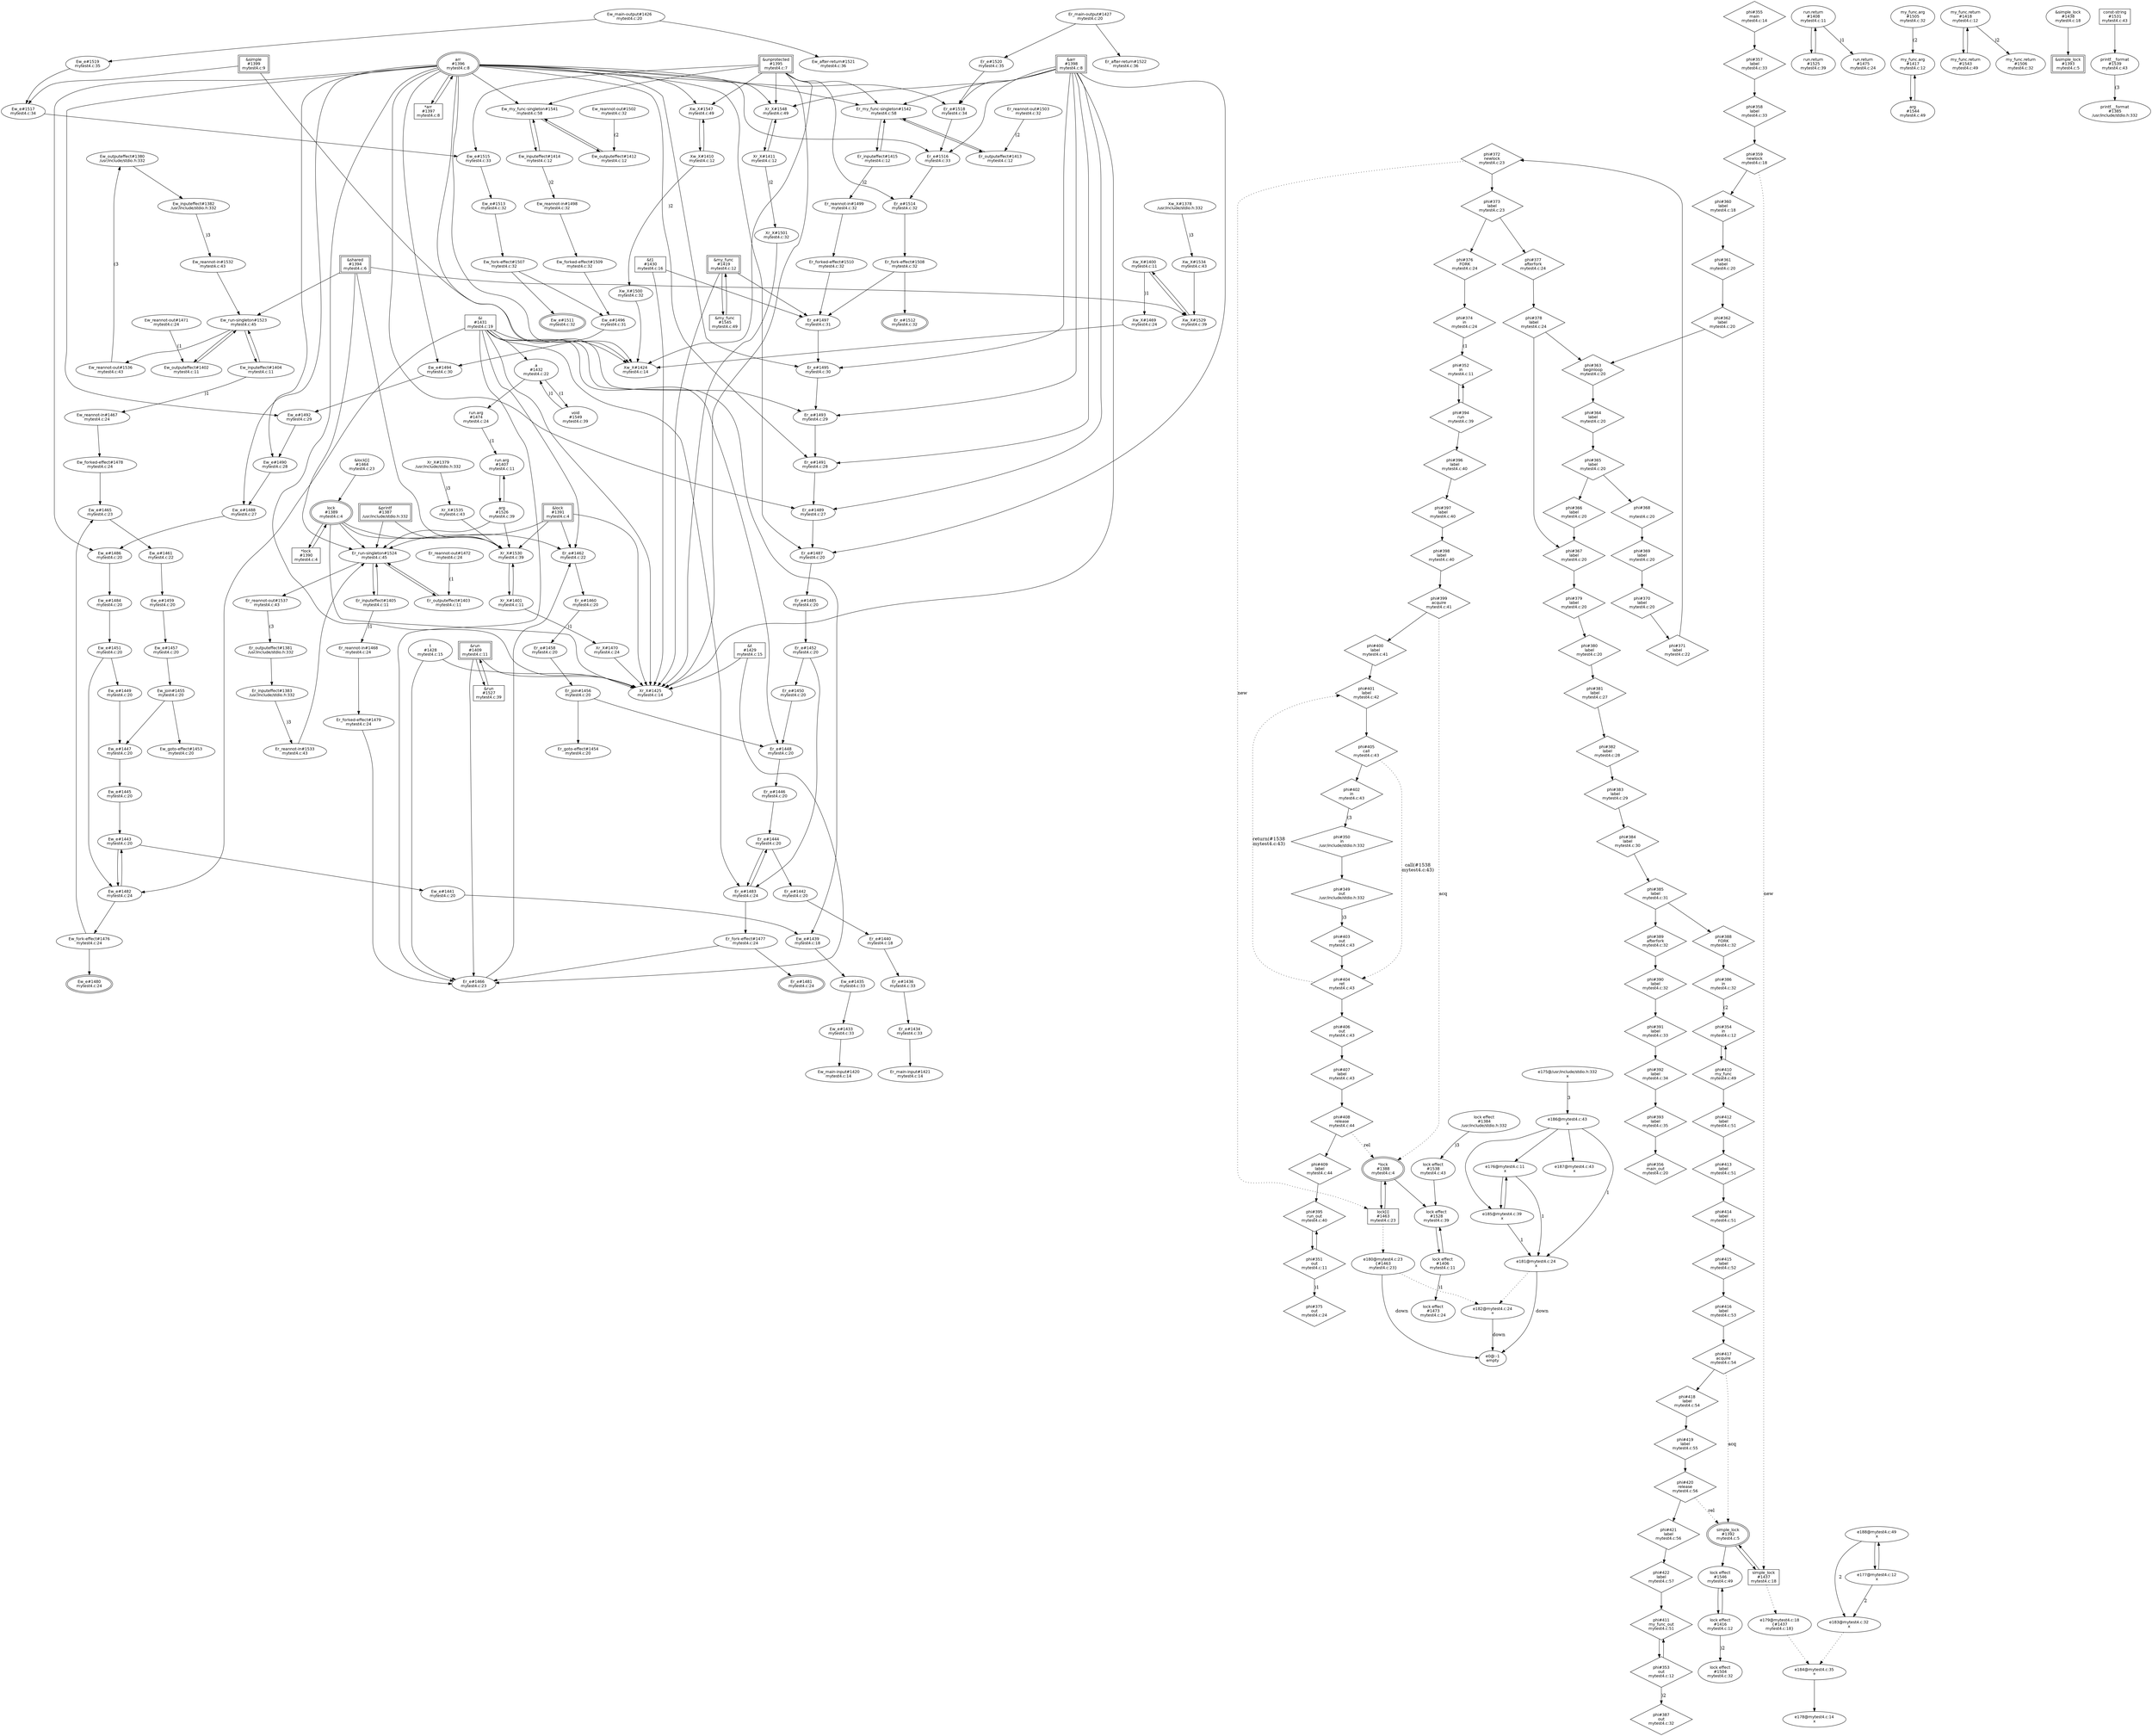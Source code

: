 digraph "solved constraints" {
node [fontname="Helvetica",fontsize=12];
"Ew_outputeffect#1380\n/usr/include/stdio.h:332" -> "Ew_inputeffect#1382\n/usr/include/stdio.h:332";
"Er_outputeffect#1381\n/usr/include/stdio.h:332" -> "Er_inputeffect#1383\n/usr/include/stdio.h:332";
"#1387\n/usr/include/stdio.h:332" -> "Er_run-singleton#1524\nmytest4.c:45";
"#1387\n/usr/include/stdio.h:332" -> "Xr_X#1530\nmytest4.c:39";
"#1388\nmytest4.c:4" -> "#1463\nmytest4.c:23";
"#1388\nmytest4.c:4" -> "#1528\nmytest4.c:39";
"#1389\nmytest4.c:4" -> "#1390\nmytest4.c:4";
"#1389\nmytest4.c:4" -> "Xr_X#1425\nmytest4.c:14";
"#1389\nmytest4.c:4" -> "Er_e#1462\nmytest4.c:22";
"#1389\nmytest4.c:4" -> "Er_run-singleton#1524\nmytest4.c:45";
"#1389\nmytest4.c:4" -> "Xr_X#1530\nmytest4.c:39";
"#1390\nmytest4.c:4" -> "#1389\nmytest4.c:4";
"#1391\nmytest4.c:4" -> "Xr_X#1425\nmytest4.c:14";
"#1391\nmytest4.c:4" -> "Er_e#1462\nmytest4.c:22";
"#1391\nmytest4.c:4" -> "Er_run-singleton#1524\nmytest4.c:45";
"#1391\nmytest4.c:4" -> "Xr_X#1530\nmytest4.c:39";
"#1392\nmytest4.c:5" -> "#1437\nmytest4.c:18";
"#1392\nmytest4.c:5" -> "#1546\nmytest4.c:49";
"#1394\nmytest4.c:6" -> "Ew_run-singleton#1523\nmytest4.c:45";
"#1394\nmytest4.c:6" -> "Er_run-singleton#1524\nmytest4.c:45";
"#1394\nmytest4.c:6" -> "Xw_X#1529\nmytest4.c:39";
"#1394\nmytest4.c:6" -> "Xr_X#1530\nmytest4.c:39";
"#1395\nmytest4.c:7" -> "Xw_X#1424\nmytest4.c:14";
"#1395\nmytest4.c:7" -> "Xr_X#1425\nmytest4.c:14";
"#1395\nmytest4.c:7" -> "Er_e#1514\nmytest4.c:32";
"#1395\nmytest4.c:7" -> "Ew_e#1515\nmytest4.c:33";
"#1395\nmytest4.c:7" -> "Ew_my_func-singleton#1541\nmytest4.c:58";
"#1395\nmytest4.c:7" -> "Er_my_func-singleton#1542\nmytest4.c:58";
"#1395\nmytest4.c:7" -> "Xw_X#1547\nmytest4.c:49";
"#1395\nmytest4.c:7" -> "Xr_X#1548\nmytest4.c:49";
"#1396\nmytest4.c:8" -> "#1397\nmytest4.c:8";
"#1396\nmytest4.c:8" -> "Xw_X#1424\nmytest4.c:14";
"#1396\nmytest4.c:8" -> "Xr_X#1425\nmytest4.c:14";
"#1396\nmytest4.c:8" -> "Ew_e#1486\nmytest4.c:20";
"#1396\nmytest4.c:8" -> "Er_e#1487\nmytest4.c:20";
"#1396\nmytest4.c:8" -> "Ew_e#1488\nmytest4.c:27";
"#1396\nmytest4.c:8" -> "Er_e#1489\nmytest4.c:27";
"#1396\nmytest4.c:8" -> "Ew_e#1490\nmytest4.c:28";
"#1396\nmytest4.c:8" -> "Er_e#1491\nmytest4.c:28";
"#1396\nmytest4.c:8" -> "Ew_e#1492\nmytest4.c:29";
"#1396\nmytest4.c:8" -> "Er_e#1493\nmytest4.c:29";
"#1396\nmytest4.c:8" -> "Ew_e#1494\nmytest4.c:30";
"#1396\nmytest4.c:8" -> "Er_e#1495\nmytest4.c:30";
"#1396\nmytest4.c:8" -> "Er_e#1516\nmytest4.c:33";
"#1396\nmytest4.c:8" -> "Er_e#1518\nmytest4.c:34";
"#1396\nmytest4.c:8" -> "Ew_my_func-singleton#1541\nmytest4.c:58";
"#1396\nmytest4.c:8" -> "Er_my_func-singleton#1542\nmytest4.c:58";
"#1396\nmytest4.c:8" -> "Xw_X#1547\nmytest4.c:49";
"#1396\nmytest4.c:8" -> "Xr_X#1548\nmytest4.c:49";
"#1397\nmytest4.c:8" -> "#1396\nmytest4.c:8";
"#1398\nmytest4.c:8" -> "Xr_X#1425\nmytest4.c:14";
"#1398\nmytest4.c:8" -> "Er_e#1487\nmytest4.c:20";
"#1398\nmytest4.c:8" -> "Er_e#1489\nmytest4.c:27";
"#1398\nmytest4.c:8" -> "Er_e#1491\nmytest4.c:28";
"#1398\nmytest4.c:8" -> "Er_e#1493\nmytest4.c:29";
"#1398\nmytest4.c:8" -> "Er_e#1495\nmytest4.c:30";
"#1398\nmytest4.c:8" -> "Er_e#1516\nmytest4.c:33";
"#1398\nmytest4.c:8" -> "Er_e#1518\nmytest4.c:34";
"#1398\nmytest4.c:8" -> "Er_my_func-singleton#1542\nmytest4.c:58";
"#1398\nmytest4.c:8" -> "Xr_X#1548\nmytest4.c:49";
"#1399\nmytest4.c:9" -> "Xw_X#1424\nmytest4.c:14";
"#1399\nmytest4.c:9" -> "Ew_e#1517\nmytest4.c:34";
"Xw_X#1400\nmytest4.c:11" -> "Xw_X#1529\nmytest4.c:39";
"Xr_X#1401\nmytest4.c:11" -> "Xr_X#1530\nmytest4.c:39";
"Ew_outputeffect#1402\nmytest4.c:11" -> "Ew_run-singleton#1523\nmytest4.c:45";
"Er_outputeffect#1403\nmytest4.c:11" -> "Er_run-singleton#1524\nmytest4.c:45";
"Ew_inputeffect#1404\nmytest4.c:11" -> "Ew_run-singleton#1523\nmytest4.c:45";
"Er_inputeffect#1405\nmytest4.c:11" -> "Er_run-singleton#1524\nmytest4.c:45";
"#1406\nmytest4.c:11" -> "#1528\nmytest4.c:39";
"#1407\nmytest4.c:11" -> "#1526\nmytest4.c:39";
"#1408\nmytest4.c:11" -> "#1525\nmytest4.c:39";
"#1409\nmytest4.c:11" -> "Xr_X#1425\nmytest4.c:14";
"#1409\nmytest4.c:11" -> "Er_e#1466\nmytest4.c:23";
"#1409\nmytest4.c:11" -> "#1527\nmytest4.c:39";
"Xw_X#1410\nmytest4.c:12" -> "Xw_X#1547\nmytest4.c:49";
"Xr_X#1411\nmytest4.c:12" -> "Xr_X#1548\nmytest4.c:49";
"Ew_outputeffect#1412\nmytest4.c:12" -> "Ew_my_func-singleton#1541\nmytest4.c:58";
"Er_outputeffect#1413\nmytest4.c:12" -> "Er_my_func-singleton#1542\nmytest4.c:58";
"Ew_inputeffect#1414\nmytest4.c:12" -> "Ew_my_func-singleton#1541\nmytest4.c:58";
"Er_inputeffect#1415\nmytest4.c:12" -> "Er_my_func-singleton#1542\nmytest4.c:58";
"#1416\nmytest4.c:12" -> "#1546\nmytest4.c:49";
"#1417\nmytest4.c:12" -> "#1544\nmytest4.c:49";
"#1418\nmytest4.c:12" -> "#1543\nmytest4.c:49";
"#1419\nmytest4.c:12" -> "Xr_X#1425\nmytest4.c:14";
"#1419\nmytest4.c:12" -> "Er_e#1497\nmytest4.c:31";
"#1419\nmytest4.c:12" -> "#1545\nmytest4.c:49";
"Ew_main-output#1426\nmytest4.c:20" -> "Ew_e#1519\nmytest4.c:35";
"Ew_main-output#1426\nmytest4.c:20" -> "Ew_after-return#1521\nmytest4.c:36";
"Er_main-output#1427\nmytest4.c:20" -> "Er_e#1520\nmytest4.c:35";
"Er_main-output#1427\nmytest4.c:20" -> "Er_after-return#1522\nmytest4.c:36";
"#1428\nmytest4.c:15" -> "Xr_X#1425\nmytest4.c:14";
"#1428\nmytest4.c:15" -> "Er_e#1466\nmytest4.c:23";
"#1429\nmytest4.c:15" -> "Xr_X#1425\nmytest4.c:14";
"#1429\nmytest4.c:15" -> "Er_e#1466\nmytest4.c:23";
"#1430\nmytest4.c:16" -> "Xr_X#1425\nmytest4.c:14";
"#1430\nmytest4.c:16" -> "Er_e#1497\nmytest4.c:31";
"#1431\nmytest4.c:19" -> "Xw_X#1424\nmytest4.c:14";
"#1431\nmytest4.c:19" -> "Xr_X#1425\nmytest4.c:14";
"#1431\nmytest4.c:19" -> "#1432\nmytest4.c:22";
"#1431\nmytest4.c:19" -> "Ew_e#1439\nmytest4.c:18";
"#1431\nmytest4.c:19" -> "Er_e#1448\nmytest4.c:20";
"#1431\nmytest4.c:19" -> "Er_e#1462\nmytest4.c:22";
"#1431\nmytest4.c:19" -> "Er_e#1466\nmytest4.c:23";
"#1431\nmytest4.c:19" -> "Ew_e#1482\nmytest4.c:24";
"#1431\nmytest4.c:19" -> "Er_e#1483\nmytest4.c:24";
"#1432\nmytest4.c:22" -> "#1474\nmytest4.c:24";
"Ew_e#1433\nmytest4.c:33" -> "Ew_main-input#1420\nmytest4.c:14";
"Er_e#1434\nmytest4.c:33" -> "Er_main-input#1421\nmytest4.c:14";
"Ew_e#1435\nmytest4.c:33" -> "Ew_e#1433\nmytest4.c:33";
"Er_e#1436\nmytest4.c:33" -> "Er_e#1434\nmytest4.c:33";
"#1437\nmytest4.c:18" -> "#1392\nmytest4.c:5";
"#1438\nmytest4.c:18" -> "#1393\nmytest4.c:5";
"Ew_e#1439\nmytest4.c:18" -> "Ew_e#1435\nmytest4.c:33";
"Er_e#1440\nmytest4.c:18" -> "Er_e#1436\nmytest4.c:33";
"Ew_e#1441\nmytest4.c:20" -> "Ew_e#1439\nmytest4.c:18";
"Er_e#1442\nmytest4.c:20" -> "Er_e#1440\nmytest4.c:18";
"Ew_e#1443\nmytest4.c:20" -> "Ew_e#1441\nmytest4.c:20";
"Ew_e#1443\nmytest4.c:20" -> "Ew_e#1482\nmytest4.c:24";
"Er_e#1444\nmytest4.c:20" -> "Er_e#1442\nmytest4.c:20";
"Er_e#1444\nmytest4.c:20" -> "Er_e#1483\nmytest4.c:24";
"Ew_e#1445\nmytest4.c:20" -> "Ew_e#1443\nmytest4.c:20";
"Er_e#1446\nmytest4.c:20" -> "Er_e#1444\nmytest4.c:20";
"Ew_e#1447\nmytest4.c:20" -> "Ew_e#1445\nmytest4.c:20";
"Er_e#1448\nmytest4.c:20" -> "Er_e#1446\nmytest4.c:20";
"Ew_e#1449\nmytest4.c:20" -> "Ew_e#1447\nmytest4.c:20";
"Er_e#1450\nmytest4.c:20" -> "Er_e#1448\nmytest4.c:20";
"Ew_e#1451\nmytest4.c:20" -> "Ew_e#1449\nmytest4.c:20";
"Ew_e#1451\nmytest4.c:20" -> "Ew_e#1482\nmytest4.c:24";
"Er_e#1452\nmytest4.c:20" -> "Er_e#1450\nmytest4.c:20";
"Er_e#1452\nmytest4.c:20" -> "Er_e#1483\nmytest4.c:24";
"Ew_join#1455\nmytest4.c:20" -> "Ew_e#1447\nmytest4.c:20";
"Ew_join#1455\nmytest4.c:20" -> "Ew_goto-effect#1453\nmytest4.c:20";
"Er_join#1456\nmytest4.c:20" -> "Er_e#1448\nmytest4.c:20";
"Er_join#1456\nmytest4.c:20" -> "Er_goto-effect#1454\nmytest4.c:20";
"Ew_e#1457\nmytest4.c:20" -> "Ew_join#1455\nmytest4.c:20";
"Er_e#1458\nmytest4.c:20" -> "Er_join#1456\nmytest4.c:20";
"Ew_e#1459\nmytest4.c:20" -> "Ew_e#1457\nmytest4.c:20";
"Er_e#1460\nmytest4.c:20" -> "Er_e#1458\nmytest4.c:20";
"Ew_e#1461\nmytest4.c:22" -> "Ew_e#1459\nmytest4.c:20";
"Er_e#1462\nmytest4.c:22" -> "Er_e#1460\nmytest4.c:20";
"#1463\nmytest4.c:23" -> "#1388\nmytest4.c:4";
"#1464\nmytest4.c:23" -> "#1389\nmytest4.c:4";
"Ew_e#1465\nmytest4.c:23" -> "Ew_e#1461\nmytest4.c:22";
"Er_e#1466\nmytest4.c:23" -> "Er_e#1462\nmytest4.c:22";
"Ew_reannot-in#1467\nmytest4.c:24" -> "Ew_forked-effect#1478\nmytest4.c:24";
"Er_reannot-in#1468\nmytest4.c:24" -> "Er_forked-effect#1479\nmytest4.c:24";
"Xw_X#1469\nmytest4.c:24" -> "Xw_X#1424\nmytest4.c:14";
"Xr_X#1470\nmytest4.c:24" -> "Xr_X#1425\nmytest4.c:14";
"Ew_fork-effect#1476\nmytest4.c:24" -> "Ew_e#1465\nmytest4.c:23";
"Ew_fork-effect#1476\nmytest4.c:24" -> "Ew_e#1480\nmytest4.c:24";
"Er_fork-effect#1477\nmytest4.c:24" -> "Er_e#1466\nmytest4.c:23";
"Er_fork-effect#1477\nmytest4.c:24" -> "Er_e#1481\nmytest4.c:24";
"Ew_forked-effect#1478\nmytest4.c:24" -> "Ew_e#1465\nmytest4.c:23";
"Er_forked-effect#1479\nmytest4.c:24" -> "Er_e#1466\nmytest4.c:23";
"Ew_e#1482\nmytest4.c:24" -> "Ew_e#1443\nmytest4.c:20";
"Ew_e#1482\nmytest4.c:24" -> "Ew_fork-effect#1476\nmytest4.c:24";
"Er_e#1483\nmytest4.c:24" -> "Er_e#1444\nmytest4.c:20";
"Er_e#1483\nmytest4.c:24" -> "Er_fork-effect#1477\nmytest4.c:24";
"Ew_e#1484\nmytest4.c:20" -> "Ew_e#1451\nmytest4.c:20";
"Er_e#1485\nmytest4.c:20" -> "Er_e#1452\nmytest4.c:20";
"Ew_e#1486\nmytest4.c:20" -> "Ew_e#1484\nmytest4.c:20";
"Er_e#1487\nmytest4.c:20" -> "Er_e#1485\nmytest4.c:20";
"Ew_e#1488\nmytest4.c:27" -> "Ew_e#1486\nmytest4.c:20";
"Er_e#1489\nmytest4.c:27" -> "Er_e#1487\nmytest4.c:20";
"Ew_e#1490\nmytest4.c:28" -> "Ew_e#1488\nmytest4.c:27";
"Er_e#1491\nmytest4.c:28" -> "Er_e#1489\nmytest4.c:27";
"Ew_e#1492\nmytest4.c:29" -> "Ew_e#1490\nmytest4.c:28";
"Er_e#1493\nmytest4.c:29" -> "Er_e#1491\nmytest4.c:28";
"Ew_e#1494\nmytest4.c:30" -> "Ew_e#1492\nmytest4.c:29";
"Er_e#1495\nmytest4.c:30" -> "Er_e#1493\nmytest4.c:29";
"Ew_e#1496\nmytest4.c:31" -> "Ew_e#1494\nmytest4.c:30";
"Er_e#1497\nmytest4.c:31" -> "Er_e#1495\nmytest4.c:30";
"Ew_reannot-in#1498\nmytest4.c:32" -> "Ew_forked-effect#1509\nmytest4.c:32";
"Er_reannot-in#1499\nmytest4.c:32" -> "Er_forked-effect#1510\nmytest4.c:32";
"Xw_X#1500\nmytest4.c:32" -> "Xw_X#1424\nmytest4.c:14";
"Xr_X#1501\nmytest4.c:32" -> "Xr_X#1425\nmytest4.c:14";
"Ew_fork-effect#1507\nmytest4.c:32" -> "Ew_e#1496\nmytest4.c:31";
"Ew_fork-effect#1507\nmytest4.c:32" -> "Ew_e#1511\nmytest4.c:32";
"Er_fork-effect#1508\nmytest4.c:32" -> "Er_e#1497\nmytest4.c:31";
"Er_fork-effect#1508\nmytest4.c:32" -> "Er_e#1512\nmytest4.c:32";
"Ew_forked-effect#1509\nmytest4.c:32" -> "Ew_e#1496\nmytest4.c:31";
"Er_forked-effect#1510\nmytest4.c:32" -> "Er_e#1497\nmytest4.c:31";
"Ew_e#1513\nmytest4.c:32" -> "Ew_fork-effect#1507\nmytest4.c:32";
"Er_e#1514\nmytest4.c:32" -> "Er_fork-effect#1508\nmytest4.c:32";
"Ew_e#1515\nmytest4.c:33" -> "Ew_e#1513\nmytest4.c:32";
"Er_e#1516\nmytest4.c:33" -> "Er_e#1514\nmytest4.c:32";
"Ew_e#1517\nmytest4.c:34" -> "Ew_e#1515\nmytest4.c:33";
"Er_e#1518\nmytest4.c:34" -> "Er_e#1516\nmytest4.c:33";
"Ew_e#1519\nmytest4.c:35" -> "Ew_e#1517\nmytest4.c:34";
"Er_e#1520\nmytest4.c:35" -> "Er_e#1518\nmytest4.c:34";
"Ew_run-singleton#1523\nmytest4.c:45" -> "Ew_outputeffect#1402\nmytest4.c:11";
"Ew_run-singleton#1523\nmytest4.c:45" -> "Ew_inputeffect#1404\nmytest4.c:11";
"Ew_run-singleton#1523\nmytest4.c:45" -> "Ew_reannot-out#1536\nmytest4.c:43";
"Er_run-singleton#1524\nmytest4.c:45" -> "Er_outputeffect#1403\nmytest4.c:11";
"Er_run-singleton#1524\nmytest4.c:45" -> "Er_inputeffect#1405\nmytest4.c:11";
"Er_run-singleton#1524\nmytest4.c:45" -> "Er_reannot-out#1537\nmytest4.c:43";
"#1525\nmytest4.c:39" -> "#1408\nmytest4.c:11";
"#1526\nmytest4.c:39" -> "#1407\nmytest4.c:11";
"#1526\nmytest4.c:39" -> "Er_run-singleton#1524\nmytest4.c:45";
"#1526\nmytest4.c:39" -> "Xr_X#1530\nmytest4.c:39";
"#1527\nmytest4.c:39" -> "#1409\nmytest4.c:11";
"#1528\nmytest4.c:39" -> "#1406\nmytest4.c:11";
"Xw_X#1529\nmytest4.c:39" -> "Xw_X#1400\nmytest4.c:11";
"Xr_X#1530\nmytest4.c:39" -> "Xr_X#1401\nmytest4.c:11";
"#1531\nmytest4.c:43" -> "#1539\nmytest4.c:43";
"Ew_reannot-in#1532\nmytest4.c:43" -> "Ew_run-singleton#1523\nmytest4.c:45";
"Er_reannot-in#1533\nmytest4.c:43" -> "Er_run-singleton#1524\nmytest4.c:45";
"Xw_X#1534\nmytest4.c:43" -> "Xw_X#1529\nmytest4.c:39";
"Xr_X#1535\nmytest4.c:43" -> "Xr_X#1530\nmytest4.c:39";
"#1538\nmytest4.c:43" -> "#1528\nmytest4.c:39";
"Ew_my_func-singleton#1541\nmytest4.c:58" -> "Ew_outputeffect#1412\nmytest4.c:12";
"Ew_my_func-singleton#1541\nmytest4.c:58" -> "Ew_inputeffect#1414\nmytest4.c:12";
"Er_my_func-singleton#1542\nmytest4.c:58" -> "Er_outputeffect#1413\nmytest4.c:12";
"Er_my_func-singleton#1542\nmytest4.c:58" -> "Er_inputeffect#1415\nmytest4.c:12";
"#1543\nmytest4.c:49" -> "#1418\nmytest4.c:12";
"#1544\nmytest4.c:49" -> "#1417\nmytest4.c:12";
"#1545\nmytest4.c:49" -> "#1419\nmytest4.c:12";
"#1546\nmytest4.c:49" -> "#1416\nmytest4.c:12";
"Xw_X#1547\nmytest4.c:49" -> "Xw_X#1410\nmytest4.c:12";
"Xr_X#1548\nmytest4.c:49" -> "Xr_X#1411\nmytest4.c:12";
"#1432\nmytest4.c:22" -> "#1549\nmytest4.c:39" [label="(1"];
"Ew_reannot-out#1471\nmytest4.c:24" -> "Ew_outputeffect#1402\nmytest4.c:11" [label="(1"];
"Er_reannot-out#1472\nmytest4.c:24" -> "Er_outputeffect#1403\nmytest4.c:11" [label="(1"];
"#1474\nmytest4.c:24" -> "#1407\nmytest4.c:11" [label="(1"];
"Ew_reannot-out#1502\nmytest4.c:32" -> "Ew_outputeffect#1412\nmytest4.c:12" [label="(2"];
"Er_reannot-out#1503\nmytest4.c:32" -> "Er_outputeffect#1413\nmytest4.c:12" [label="(2"];
"#1505\nmytest4.c:32" -> "#1417\nmytest4.c:12" [label="(2"];
"Ew_reannot-out#1536\nmytest4.c:43" -> "Ew_outputeffect#1380\n/usr/include/stdio.h:332" [label="(3"];
"Er_reannot-out#1537\nmytest4.c:43" -> "Er_outputeffect#1381\n/usr/include/stdio.h:332" [label="(3"];
"#1539\nmytest4.c:43" -> "#1385\n/usr/include/stdio.h:332" [label="(3"];
"Xw_X#1378\n/usr/include/stdio.h:332" -> "Xw_X#1534\nmytest4.c:43" [label=")3"];
"Xr_X#1379\n/usr/include/stdio.h:332" -> "Xr_X#1535\nmytest4.c:43" [label=")3"];
"Ew_inputeffect#1382\n/usr/include/stdio.h:332" -> "Ew_reannot-in#1532\nmytest4.c:43" [label=")3"];
"Er_inputeffect#1383\n/usr/include/stdio.h:332" -> "Er_reannot-in#1533\nmytest4.c:43" [label=")3"];
"#1384\n/usr/include/stdio.h:332" -> "#1538\nmytest4.c:43" [label=")3"];
"Xw_X#1400\nmytest4.c:11" -> "Xw_X#1469\nmytest4.c:24" [label=")1"];
"Xr_X#1401\nmytest4.c:11" -> "Xr_X#1470\nmytest4.c:24" [label=")1"];
"Ew_inputeffect#1404\nmytest4.c:11" -> "Ew_reannot-in#1467\nmytest4.c:24" [label=")1"];
"Er_inputeffect#1405\nmytest4.c:11" -> "Er_reannot-in#1468\nmytest4.c:24" [label=")1"];
"#1406\nmytest4.c:11" -> "#1473\nmytest4.c:24" [label=")1"];
"#1408\nmytest4.c:11" -> "#1475\nmytest4.c:24" [label=")1"];
"Xw_X#1410\nmytest4.c:12" -> "Xw_X#1500\nmytest4.c:32" [label=")2"];
"Xr_X#1411\nmytest4.c:12" -> "Xr_X#1501\nmytest4.c:32" [label=")2"];
"Ew_inputeffect#1414\nmytest4.c:12" -> "Ew_reannot-in#1498\nmytest4.c:32" [label=")2"];
"Er_inputeffect#1415\nmytest4.c:12" -> "Er_reannot-in#1499\nmytest4.c:32" [label=")2"];
"#1416\nmytest4.c:12" -> "#1504\nmytest4.c:32" [label=")2"];
"#1418\nmytest4.c:12" -> "#1506\nmytest4.c:32" [label=")2"];
"#1549\nmytest4.c:39" -> "#1432\nmytest4.c:22" [label=")1"];
"#1387\n/usr/include/stdio.h:332" [shape="box"];
"#1387\n/usr/include/stdio.h:332" [peripheries=2]
"#1388\nmytest4.c:4" [peripheries=2]
"#1389\nmytest4.c:4" [peripheries=2]
"#1390\nmytest4.c:4" [shape="box"];
"#1391\nmytest4.c:4" [shape="box"];
"#1391\nmytest4.c:4" [peripheries=2]
"#1392\nmytest4.c:5" [peripheries=2]
"#1393\nmytest4.c:5" [shape="box"];
"#1393\nmytest4.c:5" [peripheries=2]
"#1394\nmytest4.c:6" [shape="box"];
"#1394\nmytest4.c:6" [peripheries=2]
"#1395\nmytest4.c:7" [shape="box"];
"#1395\nmytest4.c:7" [peripheries=2]
"#1396\nmytest4.c:8" [peripheries=2]
"#1397\nmytest4.c:8" [shape="box"];
"#1398\nmytest4.c:8" [shape="box"];
"#1398\nmytest4.c:8" [peripheries=2]
"#1399\nmytest4.c:9" [shape="box"];
"#1399\nmytest4.c:9" [peripheries=2]
"#1409\nmytest4.c:11" [shape="box"];
"#1409\nmytest4.c:11" [peripheries=2]
"#1419\nmytest4.c:12" [shape="box"];
"#1419\nmytest4.c:12" [peripheries=2]
"#1429\nmytest4.c:15" [shape="box"];
"#1430\nmytest4.c:16" [shape="box"];
"#1431\nmytest4.c:19" [shape="box"];
"#1437\nmytest4.c:18" [shape="box"];
"#1463\nmytest4.c:23" [shape="box"];
"Ew_e#1480\nmytest4.c:24" [peripheries=2]
"Er_e#1481\nmytest4.c:24" [peripheries=2]
"Ew_e#1511\nmytest4.c:32" [peripheries=2]
"Er_e#1512\nmytest4.c:32" [peripheries=2]
"#1527\nmytest4.c:39" [shape="box"];
"#1531\nmytest4.c:43" [shape="box"];
"#1545\nmytest4.c:49" [shape="box"];
"#1385\n/usr/include/stdio.h:332" [label="printf.__format\n#1385\n/usr/include/stdio.h:332"]
"#1387\n/usr/include/stdio.h:332" [label="&printf\n#1387\n/usr/include/stdio.h:332"]
"#1389\nmytest4.c:4" [label="lock\n#1389\nmytest4.c:4"]
"#1390\nmytest4.c:4" [label="*lock\n#1390\nmytest4.c:4"]
"#1391\nmytest4.c:4" [label="&lock\n#1391\nmytest4.c:4"]
"#1393\nmytest4.c:5" [label="&simple_lock\n#1393\nmytest4.c:5"]
"#1394\nmytest4.c:6" [label="&shared\n#1394\nmytest4.c:6"]
"#1395\nmytest4.c:7" [label="&unprotected\n#1395\nmytest4.c:7"]
"#1396\nmytest4.c:8" [label="arr\n#1396\nmytest4.c:8"]
"#1397\nmytest4.c:8" [label="*arr\n#1397\nmytest4.c:8"]
"#1398\nmytest4.c:8" [label="&arr\n#1398\nmytest4.c:8"]
"#1399\nmytest4.c:9" [label="&simple\n#1399\nmytest4.c:9"]
"#1407\nmytest4.c:11" [label="run.arg\n#1407\nmytest4.c:11"]
"#1408\nmytest4.c:11" [label="run.return\n#1408\nmytest4.c:11"]
"#1409\nmytest4.c:11" [label="&run\n#1409\nmytest4.c:11"]
"#1417\nmytest4.c:12" [label="my_func.arg\n#1417\nmytest4.c:12"]
"#1418\nmytest4.c:12" [label="my_func.return\n#1418\nmytest4.c:12"]
"#1419\nmytest4.c:12" [label="&my_func\n#1419\nmytest4.c:12"]
"#1428\nmytest4.c:15" [label="t\n#1428\nmytest4.c:15"]
"#1429\nmytest4.c:15" [label="&t\n#1429\nmytest4.c:15"]
"#1430\nmytest4.c:16" [label="&t1\n#1430\nmytest4.c:16"]
"#1431\nmytest4.c:19" [label="&i\n#1431\nmytest4.c:19"]
"#1432\nmytest4.c:22" [label="a\n#1432\nmytest4.c:22"]
"#1438\nmytest4.c:18" [label="&simple_lock\n#1438\nmytest4.c:18"]
"#1464\nmytest4.c:23" [label="&lock[i]\n#1464\nmytest4.c:23"]
"#1474\nmytest4.c:24" [label="run.arg\n#1474\nmytest4.c:24"]
"#1475\nmytest4.c:24" [label="run.return\n#1475\nmytest4.c:24"]
"#1505\nmytest4.c:32" [label="my_func.arg\n#1505\nmytest4.c:32"]
"#1506\nmytest4.c:32" [label="my_func.return\n#1506\nmytest4.c:32"]
"#1525\nmytest4.c:39" [label="run.return\n#1525\nmytest4.c:39"]
"#1526\nmytest4.c:39" [label="arg\n#1526\nmytest4.c:39"]
"#1527\nmytest4.c:39" [label="&run\n#1527\nmytest4.c:39"]
"#1531\nmytest4.c:43" [label="const-string\n#1531\nmytest4.c:43"]
"#1539\nmytest4.c:43" [label="printf.__format\n#1539\nmytest4.c:43"]
"#1543\nmytest4.c:49" [label="my_func.return\n#1543\nmytest4.c:49"]
"#1544\nmytest4.c:49" [label="arg\n#1544\nmytest4.c:49"]
"#1545\nmytest4.c:49" [label="&my_func\n#1545\nmytest4.c:49"]
"#1549\nmytest4.c:39" [label="void\n#1549\nmytest4.c:39"]
"#1384\n/usr/include/stdio.h:332" [label="lock effect\n#1384\n/usr/include/stdio.h:332"]
"#1388\nmytest4.c:4" [label="*lock\n#1388\nmytest4.c:4"]
"#1392\nmytest4.c:5" [label="simple_lock\n#1392\nmytest4.c:5"]
"#1406\nmytest4.c:11" [label="lock effect\n#1406\nmytest4.c:11"]
"#1416\nmytest4.c:12" [label="lock effect\n#1416\nmytest4.c:12"]
"#1437\nmytest4.c:18" [label="simple_lock\n#1437\nmytest4.c:18"]
"#1463\nmytest4.c:23" [label="lock[i]\n#1463\nmytest4.c:23"]
"#1473\nmytest4.c:24" [label="lock effect\n#1473\nmytest4.c:24"]
"#1504\nmytest4.c:32" [label="lock effect\n#1504\nmytest4.c:32"]
"#1528\nmytest4.c:39" [label="lock effect\n#1528\nmytest4.c:39"]
"#1538\nmytest4.c:43" [label="lock effect\n#1538\nmytest4.c:43"]
"#1546\nmytest4.c:49" [label="lock effect\n#1546\nmytest4.c:49"]
"e179@mytest4.c:18\n{#1437\nmytest4.c:18}" -> "e184@mytest4.c:35\n+" [style="dotted"];
"e183@mytest4.c:32\nx" -> "e184@mytest4.c:35\n+" [style="dotted"];
"e180@mytest4.c:23\n{#1463\nmytest4.c:23}" -> "e182@mytest4.c:24\n+" [style="dotted"];
"e181@mytest4.c:24\nx" -> "e182@mytest4.c:24\n+" [style="dotted"];
"#1463\nmytest4.c:23" -> "e180@mytest4.c:23\n{#1463\nmytest4.c:23}" [style="dotted"];
"#1437\nmytest4.c:18" -> "e179@mytest4.c:18\n{#1437\nmytest4.c:18}" [style="dotted"];
"e188@mytest4.c:49\nx" -> "e177@mytest4.c:12\nx";
"e188@mytest4.c:49\nx" -> "e183@mytest4.c:32\nx"[label="2"];
"e186@mytest4.c:43\nx" -> "e176@mytest4.c:11\nx";
"e186@mytest4.c:43\nx" -> "e185@mytest4.c:39\nx";
"e186@mytest4.c:43\nx" -> "e187@mytest4.c:43\nx";
"e186@mytest4.c:43\nx" -> "e181@mytest4.c:24\nx"[label="1"];
"e185@mytest4.c:39\nx" -> "e176@mytest4.c:11\nx";
"e185@mytest4.c:39\nx" -> "e181@mytest4.c:24\nx"[label="1"];
"e184@mytest4.c:35\n+" -> "e178@mytest4.c:14\nx";
"e182@mytest4.c:24\n+" -> "e0@:-1\nempty"[label="down"];
"e181@mytest4.c:24\nx" -> "e0@:-1\nempty"[label="down"];
"e180@mytest4.c:23\n{#1463\nmytest4.c:23}" -> "e0@:-1\nempty"[label="down"];
"e177@mytest4.c:12\nx" -> "e188@mytest4.c:49\nx";
"e177@mytest4.c:12\nx" -> "e183@mytest4.c:32\nx"[label="2"];
"e176@mytest4.c:11\nx" -> "e185@mytest4.c:39\nx";
"e176@mytest4.c:11\nx" -> "e181@mytest4.c:24\nx"[label="1"];
"e175@/usr/include/stdio.h:332\nx" -> "e186@mytest4.c:43\nx"[label="3"];
"phi#422\nlabel\nmytest4.c:57"->"phi#411\nmy_func_out\nmytest4.c:51";
"phi#421\nlabel\nmytest4.c:56"->"phi#422\nlabel\nmytest4.c:57";
"phi#420\nrelease\nmytest4.c:56"->"phi#421\nlabel\nmytest4.c:56";
"phi#420\nrelease\nmytest4.c:56" -> "#1392\nmytest4.c:5" [label="rel", style="dotted"];
"phi#419\nlabel\nmytest4.c:55"->"phi#420\nrelease\nmytest4.c:56";
"phi#418\nlabel\nmytest4.c:54"->"phi#419\nlabel\nmytest4.c:55";
"phi#417\nacquire\nmytest4.c:54"->"phi#418\nlabel\nmytest4.c:54";
"phi#417\nacquire\nmytest4.c:54" -> "#1392\nmytest4.c:5" [label="acq", style="dotted"];
"phi#416\nlabel\nmytest4.c:53"->"phi#417\nacquire\nmytest4.c:54";
"phi#415\nlabel\nmytest4.c:52"->"phi#416\nlabel\nmytest4.c:53";
"phi#414\nlabel\nmytest4.c:51"->"phi#415\nlabel\nmytest4.c:52";
"phi#413\nlabel\nmytest4.c:51"->"phi#414\nlabel\nmytest4.c:51";
"phi#412\nlabel\nmytest4.c:51"->"phi#413\nlabel\nmytest4.c:51";
"phi#411\nmy_func_out\nmytest4.c:51"->"phi#353\nout\nmytest4.c:12";
"phi#410\nmy_func\nmytest4.c:49"->"phi#412\nlabel\nmytest4.c:51";
"phi#410\nmy_func\nmytest4.c:49"->"phi#354\nin\nmytest4.c:12";
"phi#409\nlabel\nmytest4.c:44"->"phi#395\nrun_out\nmytest4.c:40";
"phi#408\nrelease\nmytest4.c:44"->"phi#409\nlabel\nmytest4.c:44";
"phi#408\nrelease\nmytest4.c:44" -> "#1388\nmytest4.c:4" [label="rel", style="dotted"];
"phi#407\nlabel\nmytest4.c:43"->"phi#408\nrelease\nmytest4.c:44";
"phi#406\nout\nmytest4.c:43"->"phi#407\nlabel\nmytest4.c:43";
"phi#405\ncall\nmytest4.c:43"->"phi#402\nin\nmytest4.c:43";
"phi#405\ncall\nmytest4.c:43" -> "phi#404\nret\nmytest4.c:43" [label="call(#1538\nmytest4.c:43)", style="dotted"];
"phi#404\nret\nmytest4.c:43"->"phi#406\nout\nmytest4.c:43";
"phi#404\nret\nmytest4.c:43" -> "phi#401\nlabel\nmytest4.c:42" [label="return(#1538\nmytest4.c:43)", style="dotted"];
"phi#403\nout\nmytest4.c:43"->"phi#404\nret\nmytest4.c:43";
"phi#402\nin\nmytest4.c:43"->"phi#350\nin\n/usr/include/stdio.h:332" [label="(3"];
"phi#401\nlabel\nmytest4.c:42"->"phi#405\ncall\nmytest4.c:43";
"phi#400\nlabel\nmytest4.c:41"->"phi#401\nlabel\nmytest4.c:42";
"phi#399\nacquire\nmytest4.c:41"->"phi#400\nlabel\nmytest4.c:41";
"phi#399\nacquire\nmytest4.c:41" -> "#1388\nmytest4.c:4" [label="acq", style="dotted"];
"phi#398\nlabel\nmytest4.c:40"->"phi#399\nacquire\nmytest4.c:41";
"phi#397\nlabel\nmytest4.c:40"->"phi#398\nlabel\nmytest4.c:40";
"phi#396\nlabel\nmytest4.c:40"->"phi#397\nlabel\nmytest4.c:40";
"phi#395\nrun_out\nmytest4.c:40"->"phi#351\nout\nmytest4.c:11";
"phi#394\nrun\nmytest4.c:39"->"phi#396\nlabel\nmytest4.c:40";
"phi#394\nrun\nmytest4.c:39"->"phi#352\nin\nmytest4.c:11";
"phi#393\nlabel\nmytest4.c:35"->"phi#356\nmain_out\nmytest4.c:20";
"phi#392\nlabel\nmytest4.c:34"->"phi#393\nlabel\nmytest4.c:35";
"phi#391\nlabel\nmytest4.c:33"->"phi#392\nlabel\nmytest4.c:34";
"phi#390\nlabel\nmytest4.c:32"->"phi#391\nlabel\nmytest4.c:33";
"phi#389\nafterfork\nmytest4.c:32"->"phi#390\nlabel\nmytest4.c:32";
"phi#388\nFORK\nmytest4.c:32"->"phi#386\nin\nmytest4.c:32";
"phi#386\nin\nmytest4.c:32"->"phi#354\nin\nmytest4.c:12" [label="(2"];
"phi#385\nlabel\nmytest4.c:31"->"phi#388\nFORK\nmytest4.c:32";
"phi#385\nlabel\nmytest4.c:31"->"phi#389\nafterfork\nmytest4.c:32";
"phi#384\nlabel\nmytest4.c:30"->"phi#385\nlabel\nmytest4.c:31";
"phi#383\nlabel\nmytest4.c:29"->"phi#384\nlabel\nmytest4.c:30";
"phi#382\nlabel\nmytest4.c:28"->"phi#383\nlabel\nmytest4.c:29";
"phi#381\nlabel\nmytest4.c:27"->"phi#382\nlabel\nmytest4.c:28";
"phi#380\nlabel\nmytest4.c:20"->"phi#381\nlabel\nmytest4.c:27";
"phi#379\nlabel\nmytest4.c:20"->"phi#380\nlabel\nmytest4.c:20";
"phi#378\nlabel\nmytest4.c:24"->"phi#367\nlabel\nmytest4.c:20";
"phi#378\nlabel\nmytest4.c:24"->"phi#363\nbeginloop\nmytest4.c:20";
"phi#377\nafterfork\nmytest4.c:24"->"phi#378\nlabel\nmytest4.c:24";
"phi#376\nFORK\nmytest4.c:24"->"phi#374\nin\nmytest4.c:24";
"phi#374\nin\nmytest4.c:24"->"phi#352\nin\nmytest4.c:11" [label="(1"];
"phi#373\nlabel\nmytest4.c:23"->"phi#376\nFORK\nmytest4.c:24";
"phi#373\nlabel\nmytest4.c:23"->"phi#377\nafterfork\nmytest4.c:24";
"phi#372\nnewlock\nmytest4.c:23"->"phi#373\nlabel\nmytest4.c:23";
"phi#372\nnewlock\nmytest4.c:23" -> "#1463\nmytest4.c:23" [label="new", style="dotted"];
"phi#371\nlabel\nmytest4.c:22"->"phi#372\nnewlock\nmytest4.c:23";
"phi#370\nlabel\nmytest4.c:20"->"phi#371\nlabel\nmytest4.c:22";
"phi#369\nlabel\nmytest4.c:20"->"phi#370\nlabel\nmytest4.c:20";
"phi#368\n\nmytest4.c:20"->"phi#369\nlabel\nmytest4.c:20";
"phi#367\nlabel\nmytest4.c:20"->"phi#379\nlabel\nmytest4.c:20";
"phi#366\nlabel\nmytest4.c:20"->"phi#367\nlabel\nmytest4.c:20";
"phi#365\nlabel\nmytest4.c:20"->"phi#368\n\nmytest4.c:20";
"phi#365\nlabel\nmytest4.c:20"->"phi#366\nlabel\nmytest4.c:20";
"phi#364\nlabel\nmytest4.c:20"->"phi#365\nlabel\nmytest4.c:20";
"phi#363\nbeginloop\nmytest4.c:20"->"phi#364\nlabel\nmytest4.c:20";
"phi#362\nlabel\nmytest4.c:20"->"phi#363\nbeginloop\nmytest4.c:20";
"phi#361\nlabel\nmytest4.c:20"->"phi#362\nlabel\nmytest4.c:20";
"phi#360\nlabel\nmytest4.c:18"->"phi#361\nlabel\nmytest4.c:20";
"phi#359\nnewlock\nmytest4.c:18"->"phi#360\nlabel\nmytest4.c:18";
"phi#359\nnewlock\nmytest4.c:18" -> "#1437\nmytest4.c:18" [label="new", style="dotted"];
"phi#358\nlabel\nmytest4.c:33"->"phi#359\nnewlock\nmytest4.c:18";
"phi#357\nlabel\nmytest4.c:33"->"phi#358\nlabel\nmytest4.c:33";
"phi#355\nmain\nmytest4.c:14"->"phi#357\nlabel\nmytest4.c:33";
"phi#354\nin\nmytest4.c:12"->"phi#410\nmy_func\nmytest4.c:49";
"phi#353\nout\nmytest4.c:12"->"phi#411\nmy_func_out\nmytest4.c:51";
"phi#353\nout\nmytest4.c:12"->"phi#387\nout\nmytest4.c:32" [label=")2"];
"phi#352\nin\nmytest4.c:11"->"phi#394\nrun\nmytest4.c:39";
"phi#351\nout\nmytest4.c:11"->"phi#395\nrun_out\nmytest4.c:40";
"phi#351\nout\nmytest4.c:11"->"phi#375\nout\nmytest4.c:24" [label=")1"];
"phi#350\nin\n/usr/include/stdio.h:332"->"phi#349\nout\n/usr/include/stdio.h:332";
"phi#349\nout\n/usr/include/stdio.h:332"->"phi#403\nout\nmytest4.c:43" [label=")3"];
"phi#349\nout\n/usr/include/stdio.h:332" [shape="diamond"];
"phi#350\nin\n/usr/include/stdio.h:332" [shape="diamond"];
"phi#351\nout\nmytest4.c:11" [shape="diamond"];
"phi#352\nin\nmytest4.c:11" [shape="diamond"];
"phi#353\nout\nmytest4.c:12" [shape="diamond"];
"phi#354\nin\nmytest4.c:12" [shape="diamond"];
"phi#355\nmain\nmytest4.c:14" [shape="diamond"];
"phi#356\nmain_out\nmytest4.c:20" [shape="diamond"];
"phi#357\nlabel\nmytest4.c:33" [shape="diamond"];
"phi#358\nlabel\nmytest4.c:33" [shape="diamond"];
"phi#359\nnewlock\nmytest4.c:18" [shape="diamond"];
"phi#360\nlabel\nmytest4.c:18" [shape="diamond"];
"phi#361\nlabel\nmytest4.c:20" [shape="diamond"];
"phi#362\nlabel\nmytest4.c:20" [shape="diamond"];
"phi#363\nbeginloop\nmytest4.c:20" [shape="diamond"];
"phi#364\nlabel\nmytest4.c:20" [shape="diamond"];
"phi#365\nlabel\nmytest4.c:20" [shape="diamond"];
"phi#366\nlabel\nmytest4.c:20" [shape="diamond"];
"phi#367\nlabel\nmytest4.c:20" [shape="diamond"];
"phi#368\n\nmytest4.c:20" [shape="diamond"];
"phi#369\nlabel\nmytest4.c:20" [shape="diamond"];
"phi#370\nlabel\nmytest4.c:20" [shape="diamond"];
"phi#371\nlabel\nmytest4.c:22" [shape="diamond"];
"phi#372\nnewlock\nmytest4.c:23" [shape="diamond"];
"phi#373\nlabel\nmytest4.c:23" [shape="diamond"];
"phi#374\nin\nmytest4.c:24" [shape="diamond"];
"phi#375\nout\nmytest4.c:24" [shape="diamond"];
"phi#376\nFORK\nmytest4.c:24" [shape="diamond"];
"phi#377\nafterfork\nmytest4.c:24" [shape="diamond"];
"phi#378\nlabel\nmytest4.c:24" [shape="diamond"];
"phi#379\nlabel\nmytest4.c:20" [shape="diamond"];
"phi#380\nlabel\nmytest4.c:20" [shape="diamond"];
"phi#381\nlabel\nmytest4.c:27" [shape="diamond"];
"phi#382\nlabel\nmytest4.c:28" [shape="diamond"];
"phi#383\nlabel\nmytest4.c:29" [shape="diamond"];
"phi#384\nlabel\nmytest4.c:30" [shape="diamond"];
"phi#385\nlabel\nmytest4.c:31" [shape="diamond"];
"phi#386\nin\nmytest4.c:32" [shape="diamond"];
"phi#387\nout\nmytest4.c:32" [shape="diamond"];
"phi#388\nFORK\nmytest4.c:32" [shape="diamond"];
"phi#389\nafterfork\nmytest4.c:32" [shape="diamond"];
"phi#390\nlabel\nmytest4.c:32" [shape="diamond"];
"phi#391\nlabel\nmytest4.c:33" [shape="diamond"];
"phi#392\nlabel\nmytest4.c:34" [shape="diamond"];
"phi#393\nlabel\nmytest4.c:35" [shape="diamond"];
"phi#394\nrun\nmytest4.c:39" [shape="diamond"];
"phi#395\nrun_out\nmytest4.c:40" [shape="diamond"];
"phi#396\nlabel\nmytest4.c:40" [shape="diamond"];
"phi#397\nlabel\nmytest4.c:40" [shape="diamond"];
"phi#398\nlabel\nmytest4.c:40" [shape="diamond"];
"phi#399\nacquire\nmytest4.c:41" [shape="diamond"];
"phi#400\nlabel\nmytest4.c:41" [shape="diamond"];
"phi#401\nlabel\nmytest4.c:42" [shape="diamond"];
"phi#402\nin\nmytest4.c:43" [shape="diamond"];
"phi#403\nout\nmytest4.c:43" [shape="diamond"];
"phi#404\nret\nmytest4.c:43" [shape="diamond"];
"phi#405\ncall\nmytest4.c:43" [shape="diamond"];
"phi#406\nout\nmytest4.c:43" [shape="diamond"];
"phi#407\nlabel\nmytest4.c:43" [shape="diamond"];
"phi#408\nrelease\nmytest4.c:44" [shape="diamond"];
"phi#409\nlabel\nmytest4.c:44" [shape="diamond"];
"phi#410\nmy_func\nmytest4.c:49" [shape="diamond"];
"phi#411\nmy_func_out\nmytest4.c:51" [shape="diamond"];
"phi#412\nlabel\nmytest4.c:51" [shape="diamond"];
"phi#413\nlabel\nmytest4.c:51" [shape="diamond"];
"phi#414\nlabel\nmytest4.c:51" [shape="diamond"];
"phi#415\nlabel\nmytest4.c:52" [shape="diamond"];
"phi#416\nlabel\nmytest4.c:53" [shape="diamond"];
"phi#417\nacquire\nmytest4.c:54" [shape="diamond"];
"phi#418\nlabel\nmytest4.c:54" [shape="diamond"];
"phi#419\nlabel\nmytest4.c:55" [shape="diamond"];
"phi#420\nrelease\nmytest4.c:56" [shape="diamond"];
"phi#421\nlabel\nmytest4.c:56" [shape="diamond"];
"phi#422\nlabel\nmytest4.c:57" [shape="diamond"];
}
